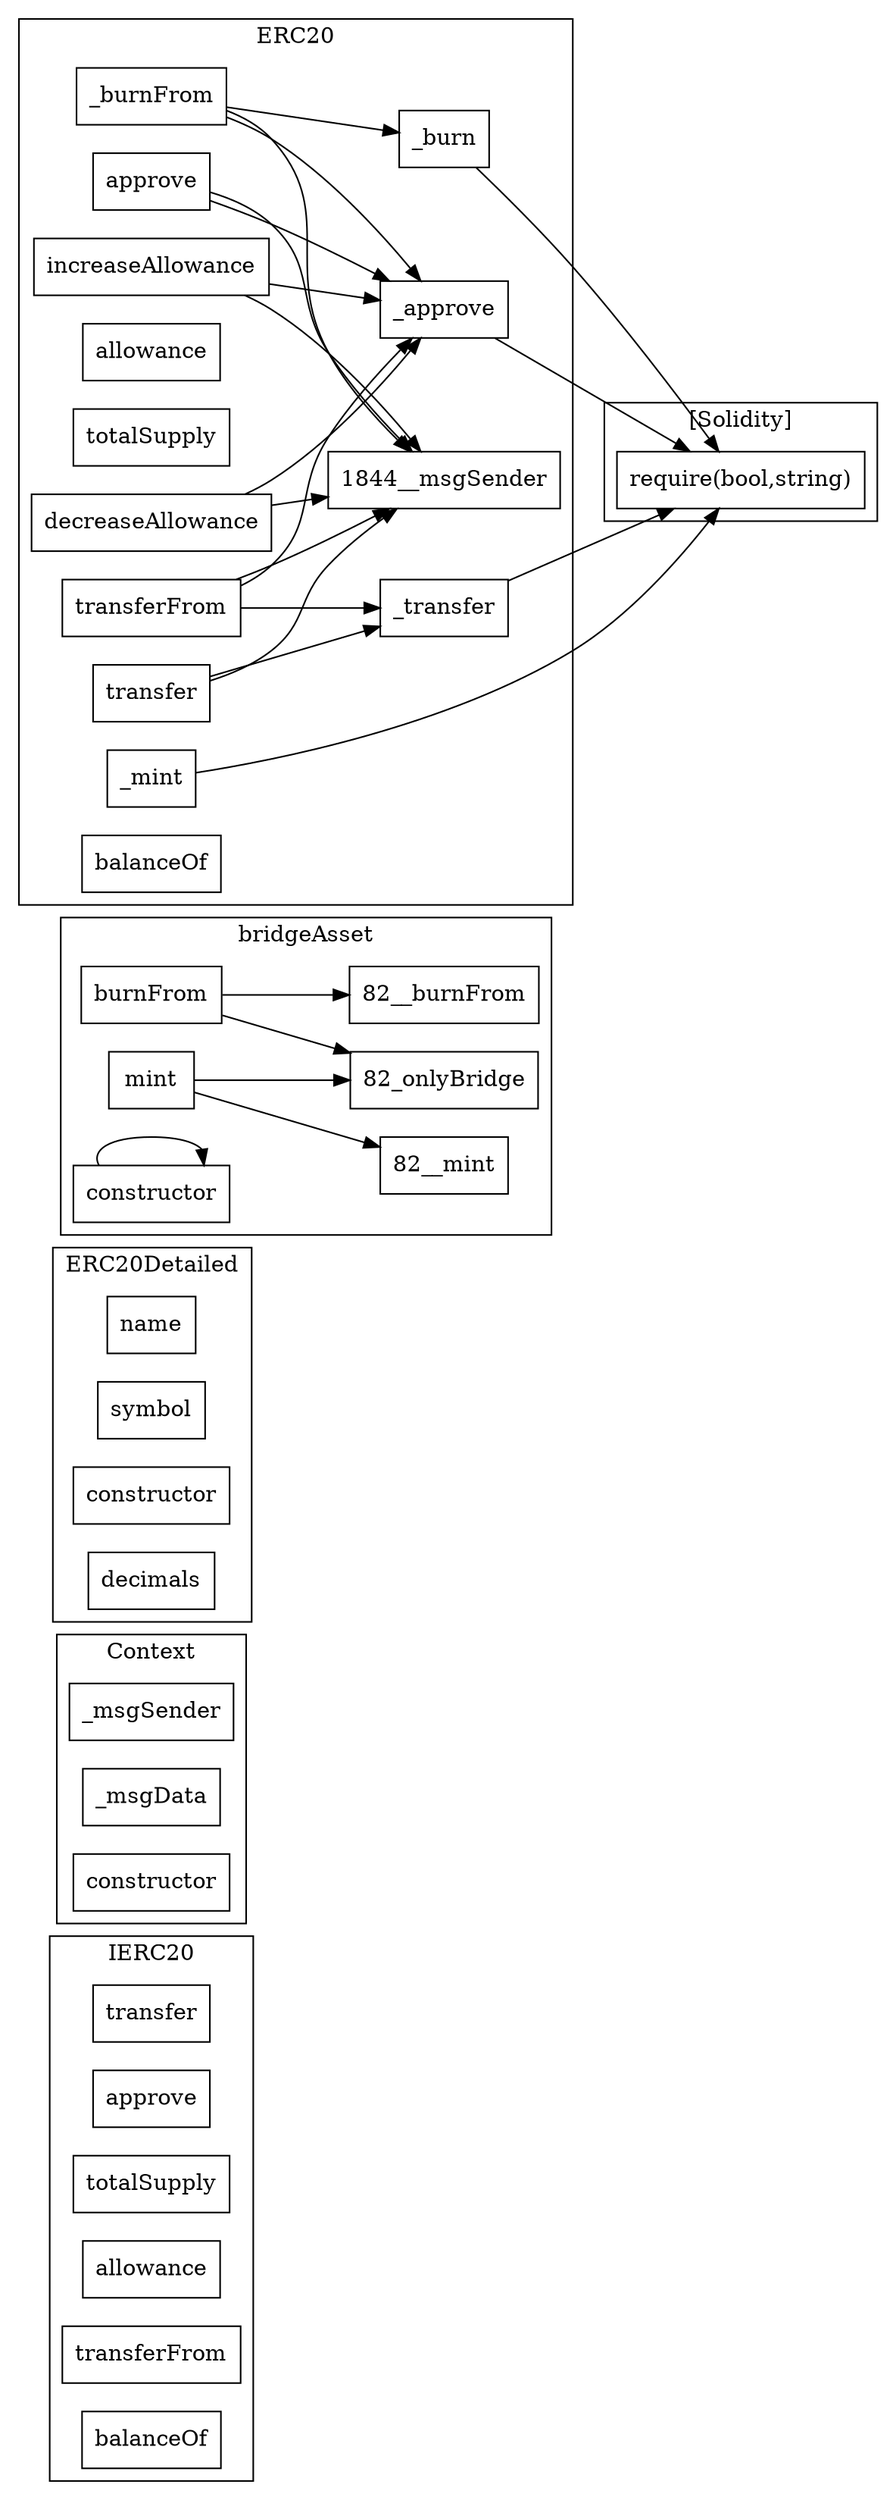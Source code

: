strict digraph {
rankdir="LR"
node [shape=box]
subgraph cluster_2720_IERC20 {
label = "IERC20"
"2720_transfer" [label="transfer"]
"2720_approve" [label="approve"]
"2720_totalSupply" [label="totalSupply"]
"2720_allowance" [label="allowance"]
"2720_transferFrom" [label="transferFrom"]
"2720_balanceOf" [label="balanceOf"]
}subgraph cluster_2464_Context {
label = "Context"
"2464__msgSender" [label="_msgSender"]
"2464__msgData" [label="_msgData"]
"2464_constructor" [label="constructor"]
}subgraph cluster_1902_ERC20Detailed {
label = "ERC20Detailed"
"1902_name" [label="name"]
"1902_symbol" [label="symbol"]
"1902_constructor" [label="constructor"]
"1902_decimals" [label="decimals"]
}subgraph cluster_82_bridgeAsset {
label = "bridgeAsset"
"82_burnFrom" [label="burnFrom"]
"82_mint" [label="mint"]
"82_constructor" [label="constructor"]
"82_burnFrom" -> "82__burnFrom"
"82_mint" -> "82_onlyBridge"
"82_burnFrom" -> "82_onlyBridge"
"82_mint" -> "82__mint"
"82_constructor" -> "82_constructor"
}subgraph cluster_1844_ERC20 {
label = "ERC20"
"1844_transferFrom" [label="transferFrom"]
"1844_approve" [label="approve"]
"1844_increaseAllowance" [label="increaseAllowance"]
"1844_allowance" [label="allowance"]
"1844_totalSupply" [label="totalSupply"]
"1844__burn" [label="_burn"]
"1844_decreaseAllowance" [label="decreaseAllowance"]
"1844__mint" [label="_mint"]
"1844_transfer" [label="transfer"]
"1844__burnFrom" [label="_burnFrom"]
"1844__transfer" [label="_transfer"]
"1844__approve" [label="_approve"]
"1844_balanceOf" [label="balanceOf"]
"1844_transferFrom" -> "1844__approve"
"1844_increaseAllowance" -> "1844__approve"
"1844__burnFrom" -> "1844__msgSender"
"1844_decreaseAllowance" -> "1844__approve"
"1844_increaseAllowance" -> "1844__msgSender"
"1844__burnFrom" -> "1844__burn"
"1844_transferFrom" -> "1844__transfer"
"1844_transfer" -> "1844__msgSender"
"1844_approve" -> "1844__approve"
"1844_transferFrom" -> "1844__msgSender"
"1844__burnFrom" -> "1844__approve"
"1844_transfer" -> "1844__transfer"
"1844_decreaseAllowance" -> "1844__msgSender"
"1844_approve" -> "1844__msgSender"
}subgraph cluster_solidity {
label = "[Solidity]"
"require(bool,string)" 
"1844__approve" -> "require(bool,string)"
"1844__mint" -> "require(bool,string)"
"1844__transfer" -> "require(bool,string)"
"1844__burn" -> "require(bool,string)"
}
}